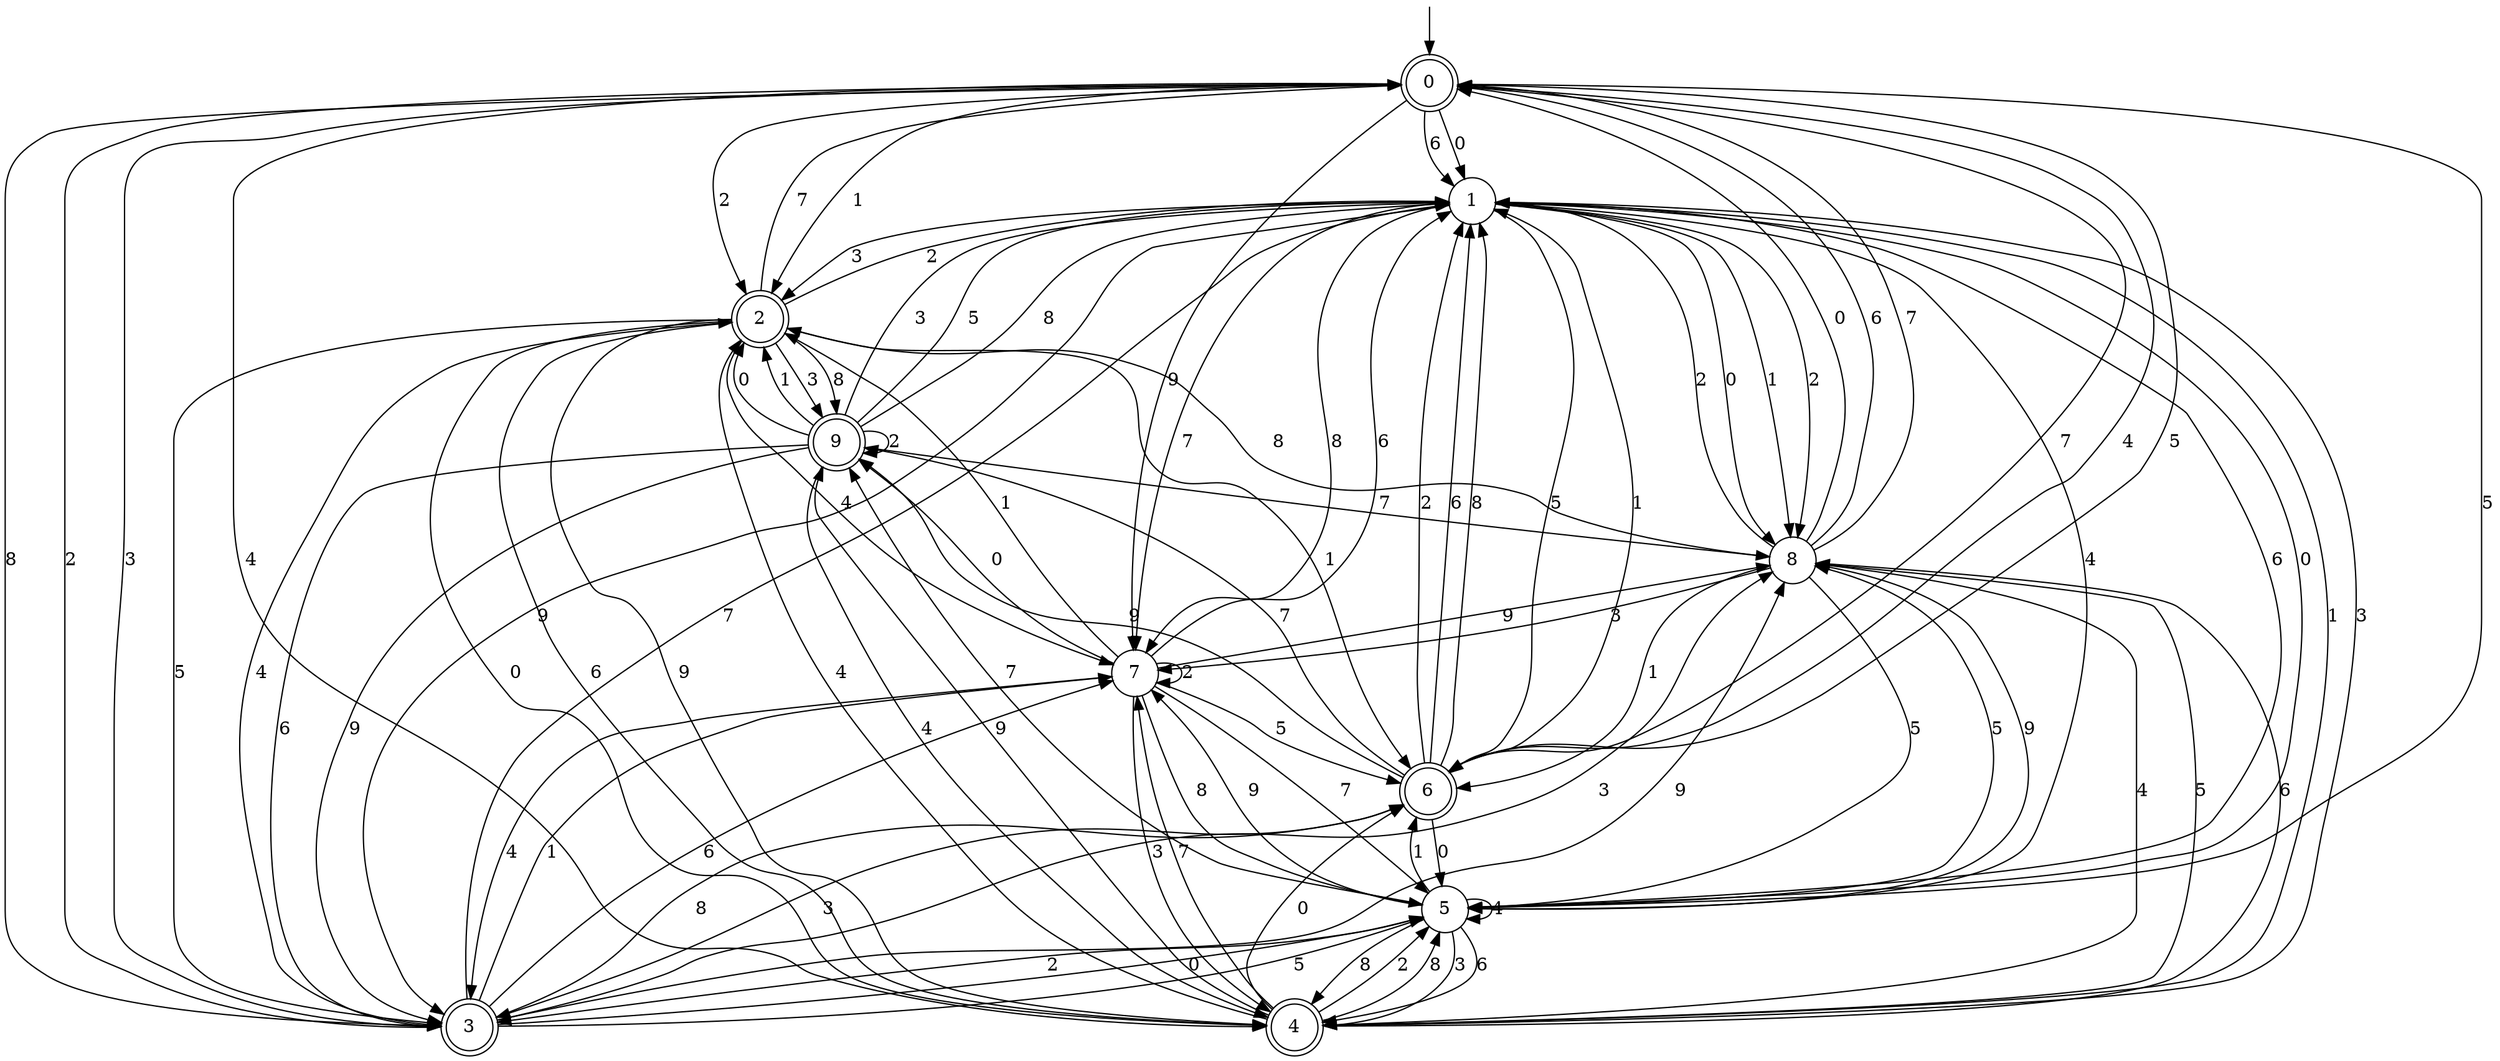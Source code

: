 digraph g {

	s0 [shape="doublecircle" label="0"];
	s1 [shape="circle" label="1"];
	s2 [shape="doublecircle" label="2"];
	s3 [shape="doublecircle" label="3"];
	s4 [shape="doublecircle" label="4"];
	s5 [shape="circle" label="5"];
	s6 [shape="doublecircle" label="6"];
	s7 [shape="circle" label="7"];
	s8 [shape="circle" label="8"];
	s9 [shape="doublecircle" label="9"];
	s0 -> s1 [label="0"];
	s0 -> s2 [label="1"];
	s0 -> s2 [label="2"];
	s0 -> s3 [label="3"];
	s0 -> s4 [label="4"];
	s0 -> s5 [label="5"];
	s0 -> s1 [label="6"];
	s0 -> s6 [label="7"];
	s0 -> s3 [label="8"];
	s0 -> s7 [label="9"];
	s1 -> s8 [label="0"];
	s1 -> s8 [label="1"];
	s1 -> s8 [label="2"];
	s1 -> s2 [label="3"];
	s1 -> s5 [label="4"];
	s1 -> s6 [label="5"];
	s1 -> s5 [label="6"];
	s1 -> s7 [label="7"];
	s1 -> s7 [label="8"];
	s1 -> s3 [label="9"];
	s2 -> s4 [label="0"];
	s2 -> s6 [label="1"];
	s2 -> s1 [label="2"];
	s2 -> s9 [label="3"];
	s2 -> s7 [label="4"];
	s2 -> s3 [label="5"];
	s2 -> s4 [label="6"];
	s2 -> s0 [label="7"];
	s2 -> s9 [label="8"];
	s2 -> s4 [label="9"];
	s3 -> s5 [label="0"];
	s3 -> s7 [label="1"];
	s3 -> s0 [label="2"];
	s3 -> s8 [label="3"];
	s3 -> s2 [label="4"];
	s3 -> s5 [label="5"];
	s3 -> s7 [label="6"];
	s3 -> s1 [label="7"];
	s3 -> s6 [label="8"];
	s3 -> s8 [label="9"];
	s4 -> s6 [label="0"];
	s4 -> s1 [label="1"];
	s4 -> s5 [label="2"];
	s4 -> s1 [label="3"];
	s4 -> s2 [label="4"];
	s4 -> s8 [label="5"];
	s4 -> s8 [label="6"];
	s4 -> s7 [label="7"];
	s4 -> s5 [label="8"];
	s4 -> s9 [label="9"];
	s5 -> s1 [label="0"];
	s5 -> s6 [label="1"];
	s5 -> s3 [label="2"];
	s5 -> s4 [label="3"];
	s5 -> s5 [label="4"];
	s5 -> s8 [label="5"];
	s5 -> s4 [label="6"];
	s5 -> s9 [label="7"];
	s5 -> s4 [label="8"];
	s5 -> s7 [label="9"];
	s6 -> s5 [label="0"];
	s6 -> s1 [label="1"];
	s6 -> s1 [label="2"];
	s6 -> s3 [label="3"];
	s6 -> s0 [label="4"];
	s6 -> s0 [label="5"];
	s6 -> s1 [label="6"];
	s6 -> s9 [label="7"];
	s6 -> s1 [label="8"];
	s6 -> s9 [label="9"];
	s7 -> s9 [label="0"];
	s7 -> s2 [label="1"];
	s7 -> s7 [label="2"];
	s7 -> s4 [label="3"];
	s7 -> s3 [label="4"];
	s7 -> s6 [label="5"];
	s7 -> s1 [label="6"];
	s7 -> s5 [label="7"];
	s7 -> s5 [label="8"];
	s7 -> s8 [label="9"];
	s8 -> s0 [label="0"];
	s8 -> s6 [label="1"];
	s8 -> s1 [label="2"];
	s8 -> s7 [label="3"];
	s8 -> s4 [label="4"];
	s8 -> s5 [label="5"];
	s8 -> s0 [label="6"];
	s8 -> s0 [label="7"];
	s8 -> s2 [label="8"];
	s8 -> s5 [label="9"];
	s9 -> s2 [label="0"];
	s9 -> s2 [label="1"];
	s9 -> s9 [label="2"];
	s9 -> s1 [label="3"];
	s9 -> s4 [label="4"];
	s9 -> s1 [label="5"];
	s9 -> s3 [label="6"];
	s9 -> s8 [label="7"];
	s9 -> s1 [label="8"];
	s9 -> s3 [label="9"];

__start0 [label="" shape="none" width="0" height="0"];
__start0 -> s0;

}
